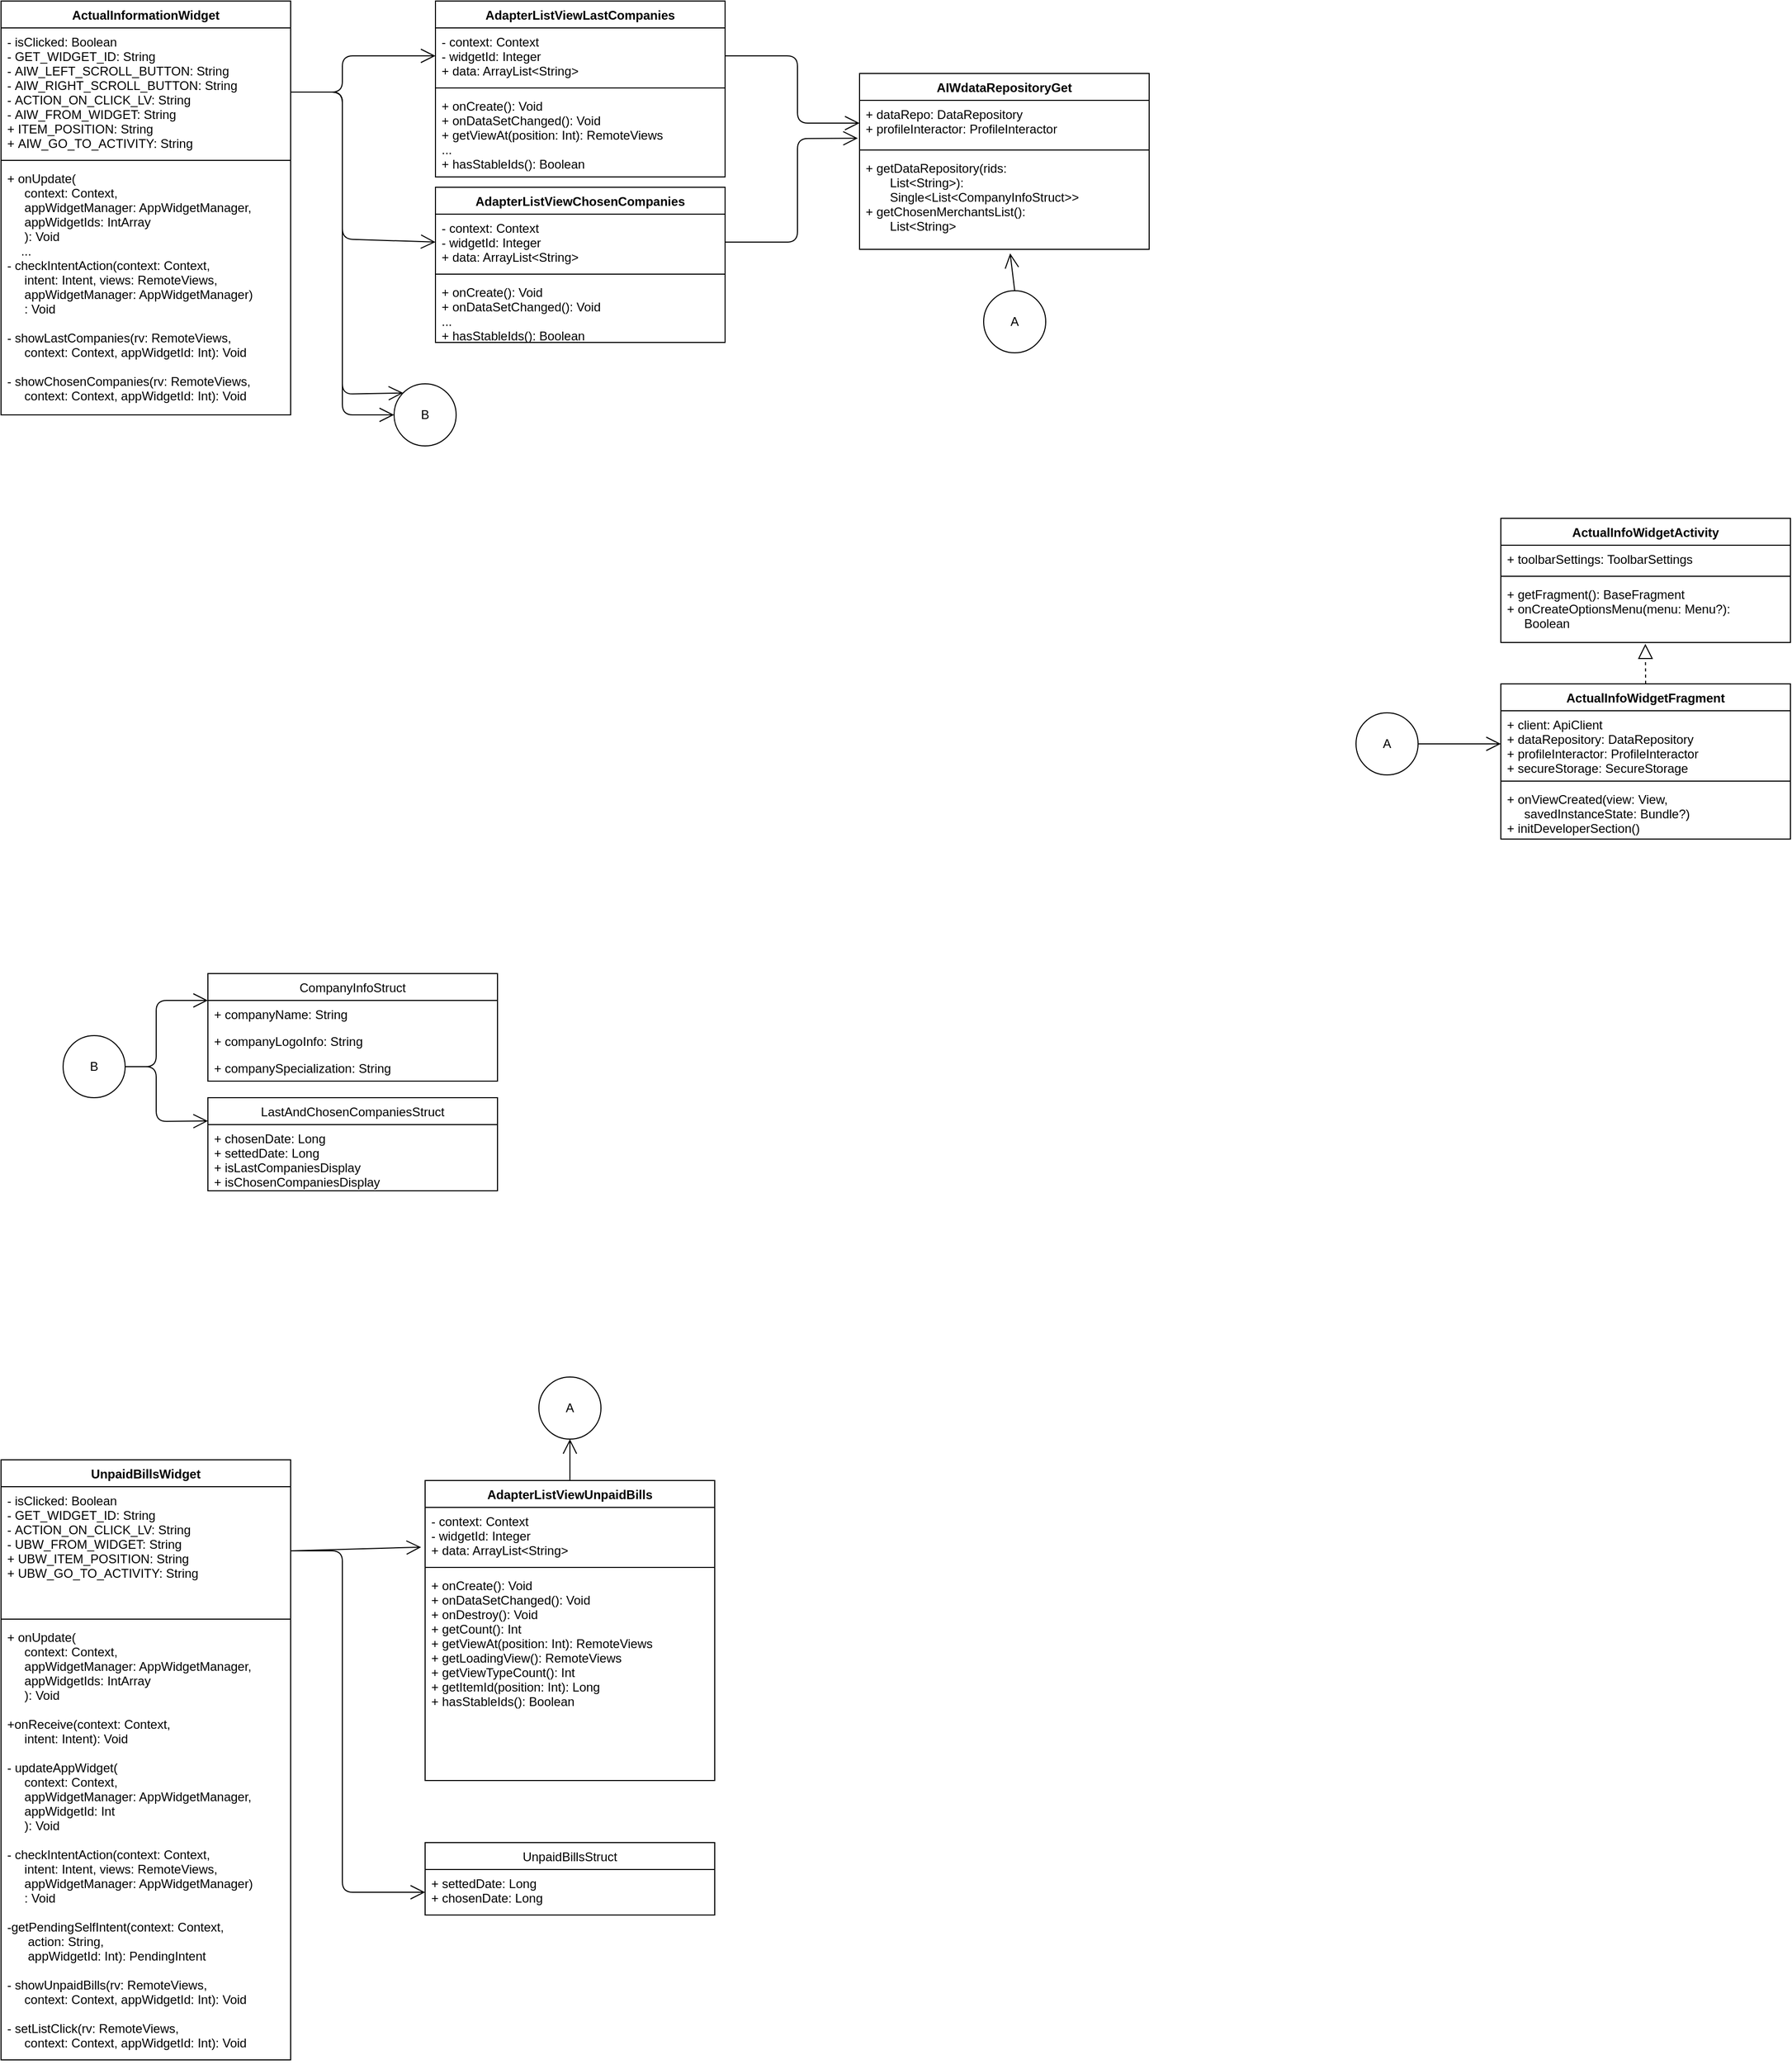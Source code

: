 <mxfile version="14.6.6" type="github">
  <diagram id="anAy9yI8WTqOqoTKuphk" name="Page-1">
    <mxGraphModel dx="1278" dy="580" grid="1" gridSize="10" guides="1" tooltips="1" connect="1" arrows="1" fold="1" page="1" pageScale="1" pageWidth="827" pageHeight="1169" math="0" shadow="0">
      <root>
        <mxCell id="0" />
        <mxCell id="1" parent="0" />
        <mxCell id="Z3jmQzQCZ1PrEpi4vK5F-1" value="AIWdataRepositoryGet" style="swimlane;fontStyle=1;align=center;verticalAlign=top;childLayout=stackLayout;horizontal=1;startSize=26;horizontalStack=0;resizeParent=1;resizeParentMax=0;resizeLast=0;collapsible=1;marginBottom=0;" parent="1" vertex="1">
          <mxGeometry x="870" y="110" width="280" height="170" as="geometry" />
        </mxCell>
        <mxCell id="Z3jmQzQCZ1PrEpi4vK5F-2" value="+ dataRepo: DataRepository&#xa;+ profileInteractor: ProfileInteractor" style="text;strokeColor=none;fillColor=none;align=left;verticalAlign=top;spacingLeft=4;spacingRight=4;overflow=hidden;rotatable=0;points=[[0,0.5],[1,0.5]];portConstraint=eastwest;" parent="Z3jmQzQCZ1PrEpi4vK5F-1" vertex="1">
          <mxGeometry y="26" width="280" height="44" as="geometry" />
        </mxCell>
        <mxCell id="Z3jmQzQCZ1PrEpi4vK5F-3" value="" style="line;strokeWidth=1;fillColor=none;align=left;verticalAlign=middle;spacingTop=-1;spacingLeft=3;spacingRight=3;rotatable=0;labelPosition=right;points=[];portConstraint=eastwest;" parent="Z3jmQzQCZ1PrEpi4vK5F-1" vertex="1">
          <mxGeometry y="70" width="280" height="8" as="geometry" />
        </mxCell>
        <mxCell id="Z3jmQzQCZ1PrEpi4vK5F-4" value="+ getDataRepository(rids: &#xa;       List&lt;String&gt;): &#xa;       Single&lt;List&lt;CompanyInfoStruct&gt;&gt;&#xa;+ getChosenMerchantsList(): &#xa;       List&lt;String&gt;" style="text;strokeColor=none;fillColor=none;align=left;verticalAlign=top;spacingLeft=4;spacingRight=4;overflow=hidden;rotatable=0;points=[[0,0.5],[1,0.5]];portConstraint=eastwest;" parent="Z3jmQzQCZ1PrEpi4vK5F-1" vertex="1">
          <mxGeometry y="78" width="280" height="92" as="geometry" />
        </mxCell>
        <mxCell id="Z3jmQzQCZ1PrEpi4vK5F-5" value="ActualInfoWidgetActivity" style="swimlane;fontStyle=1;align=center;verticalAlign=top;childLayout=stackLayout;horizontal=1;startSize=26;horizontalStack=0;resizeParent=1;resizeParentMax=0;resizeLast=0;collapsible=1;marginBottom=0;" parent="1" vertex="1">
          <mxGeometry x="1490" y="540" width="280" height="120" as="geometry" />
        </mxCell>
        <mxCell id="Z3jmQzQCZ1PrEpi4vK5F-6" value="+ toolbarSettings: ToolbarSettings&#xa;" style="text;strokeColor=none;fillColor=none;align=left;verticalAlign=top;spacingLeft=4;spacingRight=4;overflow=hidden;rotatable=0;points=[[0,0.5],[1,0.5]];portConstraint=eastwest;" parent="Z3jmQzQCZ1PrEpi4vK5F-5" vertex="1">
          <mxGeometry y="26" width="280" height="26" as="geometry" />
        </mxCell>
        <mxCell id="Z3jmQzQCZ1PrEpi4vK5F-7" value="" style="line;strokeWidth=1;fillColor=none;align=left;verticalAlign=middle;spacingTop=-1;spacingLeft=3;spacingRight=3;rotatable=0;labelPosition=right;points=[];portConstraint=eastwest;" parent="Z3jmQzQCZ1PrEpi4vK5F-5" vertex="1">
          <mxGeometry y="52" width="280" height="8" as="geometry" />
        </mxCell>
        <mxCell id="Z3jmQzQCZ1PrEpi4vK5F-8" value="+ getFragment(): BaseFragment&#xa;+ onCreateOptionsMenu(menu: Menu?):&#xa;     Boolean" style="text;strokeColor=none;fillColor=none;align=left;verticalAlign=top;spacingLeft=4;spacingRight=4;overflow=hidden;rotatable=0;points=[[0,0.5],[1,0.5]];portConstraint=eastwest;" parent="Z3jmQzQCZ1PrEpi4vK5F-5" vertex="1">
          <mxGeometry y="60" width="280" height="60" as="geometry" />
        </mxCell>
        <mxCell id="Z3jmQzQCZ1PrEpi4vK5F-9" value="ActualInfoWidgetFragment" style="swimlane;fontStyle=1;align=center;verticalAlign=top;childLayout=stackLayout;horizontal=1;startSize=26;horizontalStack=0;resizeParent=1;resizeParentMax=0;resizeLast=0;collapsible=1;marginBottom=0;" parent="1" vertex="1">
          <mxGeometry x="1490" y="700" width="280" height="150" as="geometry" />
        </mxCell>
        <mxCell id="Z3jmQzQCZ1PrEpi4vK5F-10" value="+ client: ApiClient&#xa;+ dataRepository: DataRepository&#xa;+ profileInteractor: ProfileInteractor&#xa;+ secureStorage: SecureStorage&#xa;" style="text;strokeColor=none;fillColor=none;align=left;verticalAlign=top;spacingLeft=4;spacingRight=4;overflow=hidden;rotatable=0;points=[[0,0.5],[1,0.5]];portConstraint=eastwest;" parent="Z3jmQzQCZ1PrEpi4vK5F-9" vertex="1">
          <mxGeometry y="26" width="280" height="64" as="geometry" />
        </mxCell>
        <mxCell id="Z3jmQzQCZ1PrEpi4vK5F-11" value="" style="line;strokeWidth=1;fillColor=none;align=left;verticalAlign=middle;spacingTop=-1;spacingLeft=3;spacingRight=3;rotatable=0;labelPosition=right;points=[];portConstraint=eastwest;" parent="Z3jmQzQCZ1PrEpi4vK5F-9" vertex="1">
          <mxGeometry y="90" width="280" height="8" as="geometry" />
        </mxCell>
        <mxCell id="Z3jmQzQCZ1PrEpi4vK5F-12" value="+ onViewCreated(view: View, &#xa;     savedInstanceState: Bundle?)&#xa;+ initDeveloperSection()" style="text;strokeColor=none;fillColor=none;align=left;verticalAlign=top;spacingLeft=4;spacingRight=4;overflow=hidden;rotatable=0;points=[[0,0.5],[1,0.5]];portConstraint=eastwest;" parent="Z3jmQzQCZ1PrEpi4vK5F-9" vertex="1">
          <mxGeometry y="98" width="280" height="52" as="geometry" />
        </mxCell>
        <mxCell id="Z3jmQzQCZ1PrEpi4vK5F-13" value="ActualInformationWidget" style="swimlane;fontStyle=1;align=center;verticalAlign=top;childLayout=stackLayout;horizontal=1;startSize=26;horizontalStack=0;resizeParent=1;resizeParentMax=0;resizeLast=0;collapsible=1;marginBottom=0;" parent="1" vertex="1">
          <mxGeometry x="40" y="40" width="280" height="400" as="geometry" />
        </mxCell>
        <mxCell id="Z3jmQzQCZ1PrEpi4vK5F-14" value="- isClicked: Boolean&#xa;- GET_WIDGET_ID: String&#xa;- AIW_LEFT_SCROLL_BUTTON: String&#xa;- AIW_RIGHT_SCROLL_BUTTON: String&#xa;- ACTION_ON_CLICK_LV: String&#xa;- AIW_FROM_WIDGET: String&#xa;+ ITEM_POSITION: String&#xa;+ AIW_GO_TO_ACTIVITY: String" style="text;strokeColor=none;fillColor=none;align=left;verticalAlign=top;spacingLeft=4;spacingRight=4;overflow=hidden;rotatable=0;points=[[0,0.5],[1,0.5]];portConstraint=eastwest;" parent="Z3jmQzQCZ1PrEpi4vK5F-13" vertex="1">
          <mxGeometry y="26" width="280" height="124" as="geometry" />
        </mxCell>
        <mxCell id="Z3jmQzQCZ1PrEpi4vK5F-15" value="" style="line;strokeWidth=1;fillColor=none;align=left;verticalAlign=middle;spacingTop=-1;spacingLeft=3;spacingRight=3;rotatable=0;labelPosition=right;points=[];portConstraint=eastwest;" parent="Z3jmQzQCZ1PrEpi4vK5F-13" vertex="1">
          <mxGeometry y="150" width="280" height="8" as="geometry" />
        </mxCell>
        <mxCell id="Z3jmQzQCZ1PrEpi4vK5F-16" value="+ onUpdate(&#xa;     context: Context,&#xa;     appWidgetManager: AppWidgetManager,&#xa;     appWidgetIds: IntArray&#xa;     ): Void&#xa;    ...&#xa;- checkIntentAction(context: Context, &#xa;     intent: Intent, views: RemoteViews, &#xa;     appWidgetManager: AppWidgetManager)&#xa;     : Void &#xa;&#xa;- showLastCompanies(rv: RemoteViews, &#xa;     context: Context, appWidgetId: Int): Void&#xa;&#xa;- showChosenCompanies(rv: RemoteViews, &#xa;     context: Context, appWidgetId: Int): Void" style="text;strokeColor=none;fillColor=none;align=left;verticalAlign=top;spacingLeft=4;spacingRight=4;overflow=hidden;rotatable=0;points=[[0,0.5],[1,0.5]];portConstraint=eastwest;" parent="Z3jmQzQCZ1PrEpi4vK5F-13" vertex="1">
          <mxGeometry y="158" width="280" height="242" as="geometry" />
        </mxCell>
        <mxCell id="Z3jmQzQCZ1PrEpi4vK5F-17" value="CompanyInfoStruct" style="swimlane;fontStyle=0;childLayout=stackLayout;horizontal=1;startSize=26;fillColor=none;horizontalStack=0;resizeParent=1;resizeParentMax=0;resizeLast=0;collapsible=1;marginBottom=0;" parent="1" vertex="1">
          <mxGeometry x="240" y="980" width="280" height="104" as="geometry" />
        </mxCell>
        <mxCell id="Z3jmQzQCZ1PrEpi4vK5F-18" value="+ companyName: String" style="text;strokeColor=none;fillColor=none;align=left;verticalAlign=top;spacingLeft=4;spacingRight=4;overflow=hidden;rotatable=0;points=[[0,0.5],[1,0.5]];portConstraint=eastwest;" parent="Z3jmQzQCZ1PrEpi4vK5F-17" vertex="1">
          <mxGeometry y="26" width="280" height="26" as="geometry" />
        </mxCell>
        <mxCell id="Z3jmQzQCZ1PrEpi4vK5F-19" value="+ companyLogoInfo: String" style="text;strokeColor=none;fillColor=none;align=left;verticalAlign=top;spacingLeft=4;spacingRight=4;overflow=hidden;rotatable=0;points=[[0,0.5],[1,0.5]];portConstraint=eastwest;" parent="Z3jmQzQCZ1PrEpi4vK5F-17" vertex="1">
          <mxGeometry y="52" width="280" height="26" as="geometry" />
        </mxCell>
        <mxCell id="Z3jmQzQCZ1PrEpi4vK5F-20" value="+ companySpecialization: String" style="text;strokeColor=none;fillColor=none;align=left;verticalAlign=top;spacingLeft=4;spacingRight=4;overflow=hidden;rotatable=0;points=[[0,0.5],[1,0.5]];portConstraint=eastwest;" parent="Z3jmQzQCZ1PrEpi4vK5F-17" vertex="1">
          <mxGeometry y="78" width="280" height="26" as="geometry" />
        </mxCell>
        <mxCell id="Z3jmQzQCZ1PrEpi4vK5F-21" value="LastAndChosenCompaniesStruct" style="swimlane;fontStyle=0;childLayout=stackLayout;horizontal=1;startSize=26;fillColor=none;horizontalStack=0;resizeParent=1;resizeParentMax=0;resizeLast=0;collapsible=1;marginBottom=0;" parent="1" vertex="1">
          <mxGeometry x="240" y="1100" width="280" height="90" as="geometry" />
        </mxCell>
        <mxCell id="Z3jmQzQCZ1PrEpi4vK5F-22" value="+ chosenDate: Long&#xa;+ settedDate: Long&#xa;+ isLastCompaniesDisplay&#xa;+ isChosenCompaniesDisplay" style="text;strokeColor=none;fillColor=none;align=left;verticalAlign=top;spacingLeft=4;spacingRight=4;overflow=hidden;rotatable=0;points=[[0,0.5],[1,0.5]];portConstraint=eastwest;" parent="Z3jmQzQCZ1PrEpi4vK5F-21" vertex="1">
          <mxGeometry y="26" width="280" height="64" as="geometry" />
        </mxCell>
        <mxCell id="Z3jmQzQCZ1PrEpi4vK5F-26" value="UnpaidBillsStruct" style="swimlane;fontStyle=0;childLayout=stackLayout;horizontal=1;startSize=26;fillColor=none;horizontalStack=0;resizeParent=1;resizeParentMax=0;resizeLast=0;collapsible=1;marginBottom=0;" parent="1" vertex="1">
          <mxGeometry x="450" y="1820" width="280" height="70" as="geometry" />
        </mxCell>
        <mxCell id="Z3jmQzQCZ1PrEpi4vK5F-27" value="+ settedDate: Long&#xa;+ chosenDate: Long" style="text;strokeColor=none;fillColor=none;align=left;verticalAlign=top;spacingLeft=4;spacingRight=4;overflow=hidden;rotatable=0;points=[[0,0.5],[1,0.5]];portConstraint=eastwest;" parent="Z3jmQzQCZ1PrEpi4vK5F-26" vertex="1">
          <mxGeometry y="26" width="280" height="44" as="geometry" />
        </mxCell>
        <mxCell id="Z3jmQzQCZ1PrEpi4vK5F-30" value="UnpaidBillsWidget" style="swimlane;fontStyle=1;align=center;verticalAlign=top;childLayout=stackLayout;horizontal=1;startSize=26;horizontalStack=0;resizeParent=1;resizeParentMax=0;resizeLast=0;collapsible=1;marginBottom=0;" parent="1" vertex="1">
          <mxGeometry x="40" y="1450" width="280" height="580" as="geometry" />
        </mxCell>
        <mxCell id="Z3jmQzQCZ1PrEpi4vK5F-31" value="- isClicked: Boolean&#xa;- GET_WIDGET_ID: String&#xa;- ACTION_ON_CLICK_LV: String&#xa;- UBW_FROM_WIDGET: String&#xa;+ UBW_ITEM_POSITION: String&#xa;+ UBW_GO_TO_ACTIVITY: String" style="text;strokeColor=none;fillColor=none;align=left;verticalAlign=top;spacingLeft=4;spacingRight=4;overflow=hidden;rotatable=0;points=[[0,0.5],[1,0.5]];portConstraint=eastwest;" parent="Z3jmQzQCZ1PrEpi4vK5F-30" vertex="1">
          <mxGeometry y="26" width="280" height="124" as="geometry" />
        </mxCell>
        <mxCell id="Z3jmQzQCZ1PrEpi4vK5F-32" value="" style="line;strokeWidth=1;fillColor=none;align=left;verticalAlign=middle;spacingTop=-1;spacingLeft=3;spacingRight=3;rotatable=0;labelPosition=right;points=[];portConstraint=eastwest;" parent="Z3jmQzQCZ1PrEpi4vK5F-30" vertex="1">
          <mxGeometry y="150" width="280" height="8" as="geometry" />
        </mxCell>
        <mxCell id="Z3jmQzQCZ1PrEpi4vK5F-33" value="+ onUpdate(&#xa;     context: Context,&#xa;     appWidgetManager: AppWidgetManager,&#xa;     appWidgetIds: IntArray&#xa;     ): Void &#xa;&#xa;+onReceive(context: Context, &#xa;     intent: Intent): Void&#xa;&#xa;- updateAppWidget(&#xa;     context: Context,&#xa;     appWidgetManager: AppWidgetManager,&#xa;     appWidgetId: Int&#xa;     ): Void&#xa;&#xa;- checkIntentAction(context: Context, &#xa;     intent: Intent, views: RemoteViews, &#xa;     appWidgetManager: AppWidgetManager)&#xa;     : Void &#xa;&#xa;-getPendingSelfIntent(context: Context,&#xa;      action: String,&#xa;      appWidgetId: Int): PendingIntent&#xa;&#xa;- showUnpaidBills(rv: RemoteViews, &#xa;     context: Context, appWidgetId: Int): Void&#xa;&#xa;- setListClick(rv: RemoteViews, &#xa;     context: Context, appWidgetId: Int): Void" style="text;strokeColor=none;fillColor=none;align=left;verticalAlign=top;spacingLeft=4;spacingRight=4;overflow=hidden;rotatable=0;points=[[0,0.5],[1,0.5]];portConstraint=eastwest;" parent="Z3jmQzQCZ1PrEpi4vK5F-30" vertex="1">
          <mxGeometry y="158" width="280" height="422" as="geometry" />
        </mxCell>
        <mxCell id="Z3jmQzQCZ1PrEpi4vK5F-34" value="AdapterListViewChosenCompanies" style="swimlane;fontStyle=1;align=center;verticalAlign=top;childLayout=stackLayout;horizontal=1;startSize=26;horizontalStack=0;resizeParent=1;resizeParentMax=0;resizeLast=0;collapsible=1;marginBottom=0;" parent="1" vertex="1">
          <mxGeometry x="460" y="220" width="280" height="150" as="geometry" />
        </mxCell>
        <mxCell id="Z3jmQzQCZ1PrEpi4vK5F-35" value="- context: Context&#xa;- widgetId: Integer&#xa;+ data: ArrayList&lt;String&gt;" style="text;strokeColor=none;fillColor=none;align=left;verticalAlign=top;spacingLeft=4;spacingRight=4;overflow=hidden;rotatable=0;points=[[0,0.5],[1,0.5]];portConstraint=eastwest;" parent="Z3jmQzQCZ1PrEpi4vK5F-34" vertex="1">
          <mxGeometry y="26" width="280" height="54" as="geometry" />
        </mxCell>
        <mxCell id="Z3jmQzQCZ1PrEpi4vK5F-36" value="" style="line;strokeWidth=1;fillColor=none;align=left;verticalAlign=middle;spacingTop=-1;spacingLeft=3;spacingRight=3;rotatable=0;labelPosition=right;points=[];portConstraint=eastwest;" parent="Z3jmQzQCZ1PrEpi4vK5F-34" vertex="1">
          <mxGeometry y="80" width="280" height="8" as="geometry" />
        </mxCell>
        <mxCell id="Z3jmQzQCZ1PrEpi4vK5F-37" value="+ onCreate(): Void&#xa;+ onDataSetChanged(): Void&#xa;...&#xa;+ hasStableIds(): Boolean" style="text;strokeColor=none;fillColor=none;align=left;verticalAlign=top;spacingLeft=4;spacingRight=4;overflow=hidden;rotatable=0;points=[[0,0.5],[1,0.5]];portConstraint=eastwest;" parent="Z3jmQzQCZ1PrEpi4vK5F-34" vertex="1">
          <mxGeometry y="88" width="280" height="62" as="geometry" />
        </mxCell>
        <mxCell id="Z3jmQzQCZ1PrEpi4vK5F-38" value="AdapterListViewLastCompanies" style="swimlane;fontStyle=1;align=center;verticalAlign=top;childLayout=stackLayout;horizontal=1;startSize=26;horizontalStack=0;resizeParent=1;resizeParentMax=0;resizeLast=0;collapsible=1;marginBottom=0;" parent="1" vertex="1">
          <mxGeometry x="460" y="40" width="280" height="170" as="geometry" />
        </mxCell>
        <mxCell id="Z3jmQzQCZ1PrEpi4vK5F-39" value="- context: Context&#xa;- widgetId: Integer&#xa;+ data: ArrayList&lt;String&gt;" style="text;strokeColor=none;fillColor=none;align=left;verticalAlign=top;spacingLeft=4;spacingRight=4;overflow=hidden;rotatable=0;points=[[0,0.5],[1,0.5]];portConstraint=eastwest;" parent="Z3jmQzQCZ1PrEpi4vK5F-38" vertex="1">
          <mxGeometry y="26" width="280" height="54" as="geometry" />
        </mxCell>
        <mxCell id="Z3jmQzQCZ1PrEpi4vK5F-40" value="" style="line;strokeWidth=1;fillColor=none;align=left;verticalAlign=middle;spacingTop=-1;spacingLeft=3;spacingRight=3;rotatable=0;labelPosition=right;points=[];portConstraint=eastwest;" parent="Z3jmQzQCZ1PrEpi4vK5F-38" vertex="1">
          <mxGeometry y="80" width="280" height="8" as="geometry" />
        </mxCell>
        <mxCell id="Z3jmQzQCZ1PrEpi4vK5F-41" value="+ onCreate(): Void&#xa;+ onDataSetChanged(): Void&#xa;+ getViewAt(position: Int): RemoteViews&#xa;...&#xa;+ hasStableIds(): Boolean" style="text;strokeColor=none;fillColor=none;align=left;verticalAlign=top;spacingLeft=4;spacingRight=4;overflow=hidden;rotatable=0;points=[[0,0.5],[1,0.5]];portConstraint=eastwest;" parent="Z3jmQzQCZ1PrEpi4vK5F-38" vertex="1">
          <mxGeometry y="88" width="280" height="82" as="geometry" />
        </mxCell>
        <mxCell id="Z3jmQzQCZ1PrEpi4vK5F-42" value="AdapterListViewUnpaidBills" style="swimlane;fontStyle=1;align=center;verticalAlign=top;childLayout=stackLayout;horizontal=1;startSize=26;horizontalStack=0;resizeParent=1;resizeParentMax=0;resizeLast=0;collapsible=1;marginBottom=0;" parent="1" vertex="1">
          <mxGeometry x="450" y="1470" width="280" height="290" as="geometry" />
        </mxCell>
        <mxCell id="Z3jmQzQCZ1PrEpi4vK5F-43" value="- context: Context&#xa;- widgetId: Integer&#xa;+ data: ArrayList&lt;String&gt;" style="text;strokeColor=none;fillColor=none;align=left;verticalAlign=top;spacingLeft=4;spacingRight=4;overflow=hidden;rotatable=0;points=[[0,0.5],[1,0.5]];portConstraint=eastwest;" parent="Z3jmQzQCZ1PrEpi4vK5F-42" vertex="1">
          <mxGeometry y="26" width="280" height="54" as="geometry" />
        </mxCell>
        <mxCell id="Z3jmQzQCZ1PrEpi4vK5F-44" value="" style="line;strokeWidth=1;fillColor=none;align=left;verticalAlign=middle;spacingTop=-1;spacingLeft=3;spacingRight=3;rotatable=0;labelPosition=right;points=[];portConstraint=eastwest;" parent="Z3jmQzQCZ1PrEpi4vK5F-42" vertex="1">
          <mxGeometry y="80" width="280" height="8" as="geometry" />
        </mxCell>
        <mxCell id="Z3jmQzQCZ1PrEpi4vK5F-45" value="+ onCreate(): Void&#xa;+ onDataSetChanged(): Void&#xa;+ onDestroy(): Void&#xa;+ getCount(): Int&#xa;+ getViewAt(position: Int): RemoteViews&#xa;+ getLoadingView(): RemoteViews&#xa;+ getViewTypeCount(): Int&#xa;+ getItemId(position: Int): Long&#xa;+ hasStableIds(): Boolean" style="text;strokeColor=none;fillColor=none;align=left;verticalAlign=top;spacingLeft=4;spacingRight=4;overflow=hidden;rotatable=0;points=[[0,0.5],[1,0.5]];portConstraint=eastwest;" parent="Z3jmQzQCZ1PrEpi4vK5F-42" vertex="1">
          <mxGeometry y="88" width="280" height="202" as="geometry" />
        </mxCell>
        <mxCell id="T2P1ssfr1ydrcSsm6RWo-1" value="" style="endArrow=block;dashed=1;endFill=0;endSize=12;html=1;exitX=0.5;exitY=0;exitDx=0;exitDy=0;entryX=0.499;entryY=1.023;entryDx=0;entryDy=0;entryPerimeter=0;" parent="1" source="Z3jmQzQCZ1PrEpi4vK5F-9" target="Z3jmQzQCZ1PrEpi4vK5F-8" edge="1">
          <mxGeometry width="160" relative="1" as="geometry">
            <mxPoint x="1410" y="700" as="sourcePoint" />
            <mxPoint x="1570" y="700" as="targetPoint" />
          </mxGeometry>
        </mxCell>
        <mxCell id="T2P1ssfr1ydrcSsm6RWo-2" value="" style="endArrow=open;endFill=1;endSize=12;html=1;exitX=1;exitY=0.5;exitDx=0;exitDy=0;entryX=0;entryY=0.5;entryDx=0;entryDy=0;" parent="1" source="Z3jmQzQCZ1PrEpi4vK5F-14" target="Z3jmQzQCZ1PrEpi4vK5F-39" edge="1">
          <mxGeometry width="160" relative="1" as="geometry">
            <mxPoint x="500" y="410" as="sourcePoint" />
            <mxPoint x="490" y="93" as="targetPoint" />
            <Array as="points">
              <mxPoint x="370" y="128" />
              <mxPoint x="370" y="93" />
            </Array>
          </mxGeometry>
        </mxCell>
        <mxCell id="T2P1ssfr1ydrcSsm6RWo-3" value="" style="endArrow=open;endFill=1;endSize=12;html=1;exitX=1;exitY=0.5;exitDx=0;exitDy=0;entryX=0;entryY=0.5;entryDx=0;entryDy=0;" parent="1" source="Z3jmQzQCZ1PrEpi4vK5F-14" target="Z3jmQzQCZ1PrEpi4vK5F-35" edge="1">
          <mxGeometry width="160" relative="1" as="geometry">
            <mxPoint x="330" y="430" as="sourcePoint" />
            <mxPoint x="390" y="545" as="targetPoint" />
            <Array as="points">
              <mxPoint x="370" y="128" />
              <mxPoint x="370" y="270" />
            </Array>
          </mxGeometry>
        </mxCell>
        <mxCell id="T2P1ssfr1ydrcSsm6RWo-5" value="" style="endArrow=open;endFill=1;endSize=12;html=1;exitX=1;exitY=0.5;exitDx=0;exitDy=0;entryX=0;entryY=0.5;entryDx=0;entryDy=0;" parent="1" source="Z3jmQzQCZ1PrEpi4vK5F-39" target="Z3jmQzQCZ1PrEpi4vK5F-2" edge="1">
          <mxGeometry width="160" relative="1" as="geometry">
            <mxPoint x="680" y="310" as="sourcePoint" />
            <mxPoint x="840" y="310" as="targetPoint" />
            <Array as="points">
              <mxPoint x="810" y="93" />
              <mxPoint x="810" y="158" />
            </Array>
          </mxGeometry>
        </mxCell>
        <mxCell id="T2P1ssfr1ydrcSsm6RWo-6" value="" style="endArrow=open;endFill=1;endSize=12;html=1;entryX=-0.006;entryY=0.832;entryDx=0;entryDy=0;entryPerimeter=0;exitX=1;exitY=0.5;exitDx=0;exitDy=0;" parent="1" source="Z3jmQzQCZ1PrEpi4vK5F-35" target="Z3jmQzQCZ1PrEpi4vK5F-2" edge="1">
          <mxGeometry width="160" relative="1" as="geometry">
            <mxPoint x="828" y="293" as="sourcePoint" />
            <mxPoint x="840" y="410" as="targetPoint" />
            <Array as="points">
              <mxPoint x="810" y="273" />
              <mxPoint x="810" y="173" />
            </Array>
          </mxGeometry>
        </mxCell>
        <mxCell id="T2P1ssfr1ydrcSsm6RWo-7" value="" style="endArrow=open;endFill=1;endSize=12;html=1;entryX=-0.014;entryY=0.712;entryDx=0;entryDy=0;entryPerimeter=0;" parent="1" target="Z3jmQzQCZ1PrEpi4vK5F-43" edge="1">
          <mxGeometry width="160" relative="1" as="geometry">
            <mxPoint x="320" y="1538" as="sourcePoint" />
            <mxPoint x="810" y="1580" as="targetPoint" />
          </mxGeometry>
        </mxCell>
        <mxCell id="T2P1ssfr1ydrcSsm6RWo-8" value="" style="endArrow=open;endFill=1;endSize=12;html=1;exitX=1;exitY=0.5;exitDx=0;exitDy=0;entryX=0;entryY=0.5;entryDx=0;entryDy=0;" parent="1" source="Z3jmQzQCZ1PrEpi4vK5F-31" target="Z3jmQzQCZ1PrEpi4vK5F-27" edge="1">
          <mxGeometry width="160" relative="1" as="geometry">
            <mxPoint x="690" y="1720" as="sourcePoint" />
            <mxPoint x="850" y="1720" as="targetPoint" />
            <Array as="points">
              <mxPoint x="370" y="1538" />
              <mxPoint x="370" y="1868" />
            </Array>
          </mxGeometry>
        </mxCell>
        <mxCell id="T2P1ssfr1ydrcSsm6RWo-9" value="" style="endArrow=open;endFill=1;endSize=12;html=1;exitX=1;exitY=0.5;exitDx=0;exitDy=0;entryX=0;entryY=0.5;entryDx=0;entryDy=0;" parent="1" source="Z3jmQzQCZ1PrEpi4vK5F-14" target="T2P1ssfr1ydrcSsm6RWo-20" edge="1">
          <mxGeometry width="160" relative="1" as="geometry">
            <mxPoint x="690" y="450" as="sourcePoint" />
            <mxPoint x="520" y="640" as="targetPoint" />
            <Array as="points">
              <mxPoint x="370" y="128" />
              <mxPoint x="370" y="440" />
            </Array>
          </mxGeometry>
        </mxCell>
        <mxCell id="T2P1ssfr1ydrcSsm6RWo-10" value="" style="endArrow=open;endFill=1;endSize=12;html=1;exitX=1;exitY=0.5;exitDx=0;exitDy=0;entryX=0;entryY=0;entryDx=0;entryDy=0;" parent="1" source="Z3jmQzQCZ1PrEpi4vK5F-14" target="T2P1ssfr1ydrcSsm6RWo-20" edge="1">
          <mxGeometry width="160" relative="1" as="geometry">
            <mxPoint x="690" y="590" as="sourcePoint" />
            <mxPoint x="460" y="820" as="targetPoint" />
            <Array as="points">
              <mxPoint x="370" y="128" />
              <mxPoint x="370" y="420" />
            </Array>
          </mxGeometry>
        </mxCell>
        <mxCell id="T2P1ssfr1ydrcSsm6RWo-11" value="" style="endArrow=open;endFill=1;endSize=12;html=1;exitX=0.5;exitY=0;exitDx=0;exitDy=0;entryX=0.52;entryY=1.042;entryDx=0;entryDy=0;entryPerimeter=0;" parent="1" source="T2P1ssfr1ydrcSsm6RWo-12" target="Z3jmQzQCZ1PrEpi4vK5F-4" edge="1">
          <mxGeometry width="160" relative="1" as="geometry">
            <mxPoint x="880" y="520" as="sourcePoint" />
            <mxPoint x="1170" y="470" as="targetPoint" />
          </mxGeometry>
        </mxCell>
        <mxCell id="T2P1ssfr1ydrcSsm6RWo-12" value="A" style="ellipse;whiteSpace=wrap;html=1;aspect=fixed;" parent="1" vertex="1">
          <mxGeometry x="990" y="320" width="60" height="60" as="geometry" />
        </mxCell>
        <mxCell id="T2P1ssfr1ydrcSsm6RWo-13" value="A" style="ellipse;whiteSpace=wrap;html=1;aspect=fixed;" parent="1" vertex="1">
          <mxGeometry x="560" y="1370" width="60" height="60" as="geometry" />
        </mxCell>
        <mxCell id="T2P1ssfr1ydrcSsm6RWo-14" value="" style="endArrow=open;endFill=1;endSize=12;html=1;exitX=0.5;exitY=0;exitDx=0;exitDy=0;entryX=0.5;entryY=1;entryDx=0;entryDy=0;" parent="1" source="Z3jmQzQCZ1PrEpi4vK5F-42" target="T2P1ssfr1ydrcSsm6RWo-13" edge="1">
          <mxGeometry width="160" relative="1" as="geometry">
            <mxPoint x="880" y="1350" as="sourcePoint" />
            <mxPoint x="1040" y="1350" as="targetPoint" />
          </mxGeometry>
        </mxCell>
        <mxCell id="T2P1ssfr1ydrcSsm6RWo-15" value="A" style="ellipse;whiteSpace=wrap;html=1;aspect=fixed;" parent="1" vertex="1">
          <mxGeometry x="1350" y="728" width="60" height="60" as="geometry" />
        </mxCell>
        <mxCell id="T2P1ssfr1ydrcSsm6RWo-16" value="" style="endArrow=open;endFill=1;endSize=12;html=1;entryX=0;entryY=0.5;entryDx=0;entryDy=0;exitX=1;exitY=0.5;exitDx=0;exitDy=0;" parent="1" source="T2P1ssfr1ydrcSsm6RWo-15" target="Z3jmQzQCZ1PrEpi4vK5F-10" edge="1">
          <mxGeometry width="160" relative="1" as="geometry">
            <mxPoint x="1310" y="810" as="sourcePoint" />
            <mxPoint x="1470" y="810" as="targetPoint" />
          </mxGeometry>
        </mxCell>
        <mxCell id="T2P1ssfr1ydrcSsm6RWo-17" value="B" style="ellipse;whiteSpace=wrap;html=1;aspect=fixed;" parent="1" vertex="1">
          <mxGeometry x="100" y="1040" width="60" height="60" as="geometry" />
        </mxCell>
        <mxCell id="T2P1ssfr1ydrcSsm6RWo-18" value="" style="endArrow=open;endFill=1;endSize=12;html=1;exitX=1;exitY=0.5;exitDx=0;exitDy=0;entryX=0;entryY=0.25;entryDx=0;entryDy=0;" parent="1" source="T2P1ssfr1ydrcSsm6RWo-17" target="Z3jmQzQCZ1PrEpi4vK5F-17" edge="1">
          <mxGeometry width="160" relative="1" as="geometry">
            <mxPoint x="730" y="950" as="sourcePoint" />
            <mxPoint x="890" y="950" as="targetPoint" />
            <Array as="points">
              <mxPoint x="190" y="1070" />
              <mxPoint x="190" y="1006" />
            </Array>
          </mxGeometry>
        </mxCell>
        <mxCell id="T2P1ssfr1ydrcSsm6RWo-19" value="" style="endArrow=open;endFill=1;endSize=12;html=1;exitX=1;exitY=0.5;exitDx=0;exitDy=0;entryX=0;entryY=0.25;entryDx=0;entryDy=0;" parent="1" source="T2P1ssfr1ydrcSsm6RWo-17" target="Z3jmQzQCZ1PrEpi4vK5F-21" edge="1">
          <mxGeometry width="160" relative="1" as="geometry">
            <mxPoint x="730" y="950" as="sourcePoint" />
            <mxPoint x="890" y="950" as="targetPoint" />
            <Array as="points">
              <mxPoint x="190" y="1070" />
              <mxPoint x="190" y="1123" />
            </Array>
          </mxGeometry>
        </mxCell>
        <mxCell id="T2P1ssfr1ydrcSsm6RWo-20" value="B" style="ellipse;whiteSpace=wrap;html=1;aspect=fixed;" parent="1" vertex="1">
          <mxGeometry x="420" y="410" width="60" height="60" as="geometry" />
        </mxCell>
      </root>
    </mxGraphModel>
  </diagram>
</mxfile>
